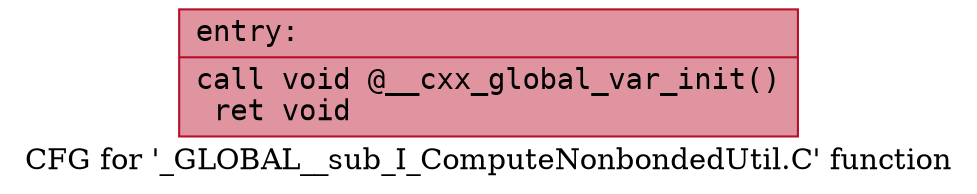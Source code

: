 digraph "CFG for '_GLOBAL__sub_I_ComputeNonbondedUtil.C' function" {
	label="CFG for '_GLOBAL__sub_I_ComputeNonbondedUtil.C' function";

	Node0x5634d8724130 [shape=record,color="#b70d28ff", style=filled, fillcolor="#b70d2870" fontname="Courier",label="{entry:\l|  call void @__cxx_global_var_init()\l  ret void\l}"];
}
